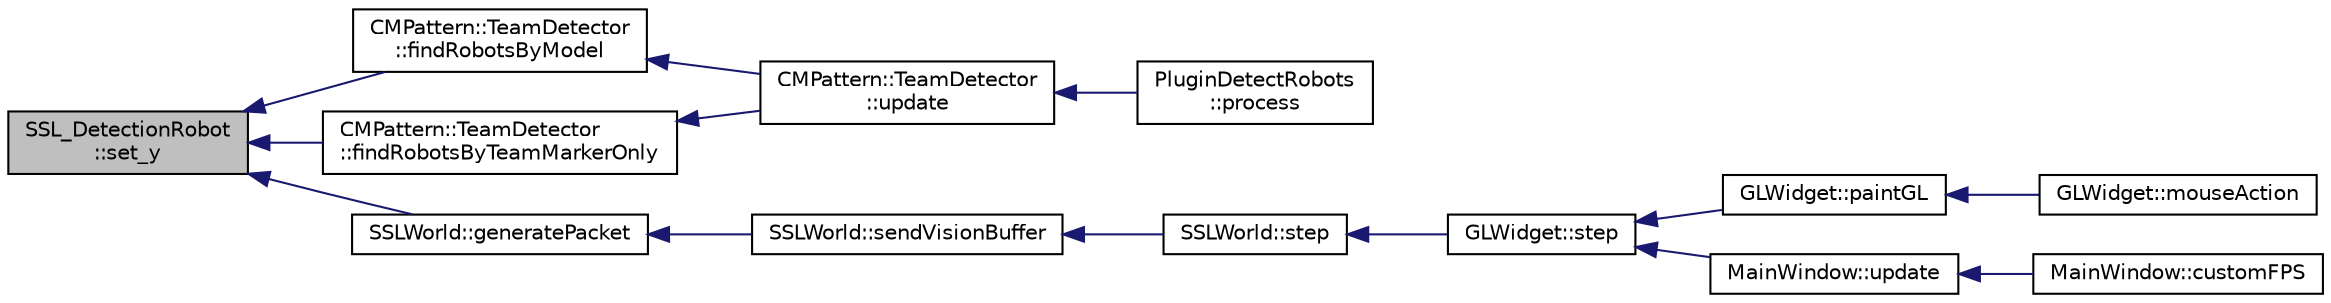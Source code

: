 digraph "SSL_DetectionRobot::set_y"
{
 // INTERACTIVE_SVG=YES
  edge [fontname="Helvetica",fontsize="10",labelfontname="Helvetica",labelfontsize="10"];
  node [fontname="Helvetica",fontsize="10",shape=record];
  rankdir="LR";
  Node1 [label="SSL_DetectionRobot\l::set_y",height=0.2,width=0.4,color="black", fillcolor="grey75", style="filled", fontcolor="black"];
  Node1 -> Node2 [dir="back",color="midnightblue",fontsize="10",style="solid",fontname="Helvetica"];
  Node2 [label="CMPattern::TeamDetector\l::findRobotsByModel",height=0.2,width=0.4,color="black", fillcolor="white", style="filled",URL="$d2/dbb/class_c_m_pattern_1_1_team_detector.html#ab2d57214fd03aaf6e5e70c5a1af64e01"];
  Node2 -> Node3 [dir="back",color="midnightblue",fontsize="10",style="solid",fontname="Helvetica"];
  Node3 [label="CMPattern::TeamDetector\l::update",height=0.2,width=0.4,color="black", fillcolor="white", style="filled",URL="$d2/dbb/class_c_m_pattern_1_1_team_detector.html#a37658e3a0620aa89360f0e5ffb1b8259"];
  Node3 -> Node4 [dir="back",color="midnightblue",fontsize="10",style="solid",fontname="Helvetica"];
  Node4 [label="PluginDetectRobots\l::process",height=0.2,width=0.4,color="black", fillcolor="white", style="filled",URL="$de/d27/class_plugin_detect_robots.html#adcea998497d6d8c3de23ec75f993d3dc"];
  Node1 -> Node5 [dir="back",color="midnightblue",fontsize="10",style="solid",fontname="Helvetica"];
  Node5 [label="CMPattern::TeamDetector\l::findRobotsByTeamMarkerOnly",height=0.2,width=0.4,color="black", fillcolor="white", style="filled",URL="$d2/dbb/class_c_m_pattern_1_1_team_detector.html#a6b7f0f921dc9bafbee97d052e0377f5e"];
  Node5 -> Node3 [dir="back",color="midnightblue",fontsize="10",style="solid",fontname="Helvetica"];
  Node1 -> Node6 [dir="back",color="midnightblue",fontsize="10",style="solid",fontname="Helvetica"];
  Node6 [label="SSLWorld::generatePacket",height=0.2,width=0.4,color="black", fillcolor="white", style="filled",URL="$d9/d7f/class_s_s_l_world.html#a7c2c8355c0fcb5a54a8829629145377e"];
  Node6 -> Node7 [dir="back",color="midnightblue",fontsize="10",style="solid",fontname="Helvetica"];
  Node7 [label="SSLWorld::sendVisionBuffer",height=0.2,width=0.4,color="black", fillcolor="white", style="filled",URL="$d9/d7f/class_s_s_l_world.html#ac33c379ea009095ee408f55a8e0693f5"];
  Node7 -> Node8 [dir="back",color="midnightblue",fontsize="10",style="solid",fontname="Helvetica"];
  Node8 [label="SSLWorld::step",height=0.2,width=0.4,color="black", fillcolor="white", style="filled",URL="$d9/d7f/class_s_s_l_world.html#a19a89ea3cdc5eeb4176ee4f44c3d1328"];
  Node8 -> Node9 [dir="back",color="midnightblue",fontsize="10",style="solid",fontname="Helvetica"];
  Node9 [label="GLWidget::step",height=0.2,width=0.4,color="black", fillcolor="white", style="filled",URL="$da/d10/class_g_l_widget.html#a655d413639cb45a511baec4d3d4b723c"];
  Node9 -> Node10 [dir="back",color="midnightblue",fontsize="10",style="solid",fontname="Helvetica"];
  Node10 [label="GLWidget::paintGL",height=0.2,width=0.4,color="black", fillcolor="white", style="filled",URL="$da/d10/class_g_l_widget.html#a640b5570cb2b37724fd5b58a77339c5e"];
  Node10 -> Node11 [dir="back",color="midnightblue",fontsize="10",style="solid",fontname="Helvetica"];
  Node11 [label="GLWidget::mouseAction",height=0.2,width=0.4,color="black", fillcolor="white", style="filled",URL="$da/d10/class_g_l_widget.html#ac38cb02e557b2f553c83bb49f26eb50d"];
  Node9 -> Node12 [dir="back",color="midnightblue",fontsize="10",style="solid",fontname="Helvetica"];
  Node12 [label="MainWindow::update",height=0.2,width=0.4,color="black", fillcolor="white", style="filled",URL="$d9/dc6/class_main_window.html#a128f71880d4b9683149023fc46fcc9f8"];
  Node12 -> Node13 [dir="back",color="midnightblue",fontsize="10",style="solid",fontname="Helvetica"];
  Node13 [label="MainWindow::customFPS",height=0.2,width=0.4,color="black", fillcolor="white", style="filled",URL="$d9/dc6/class_main_window.html#a54b84786850165c4e5466bc2e4097810"];
}
